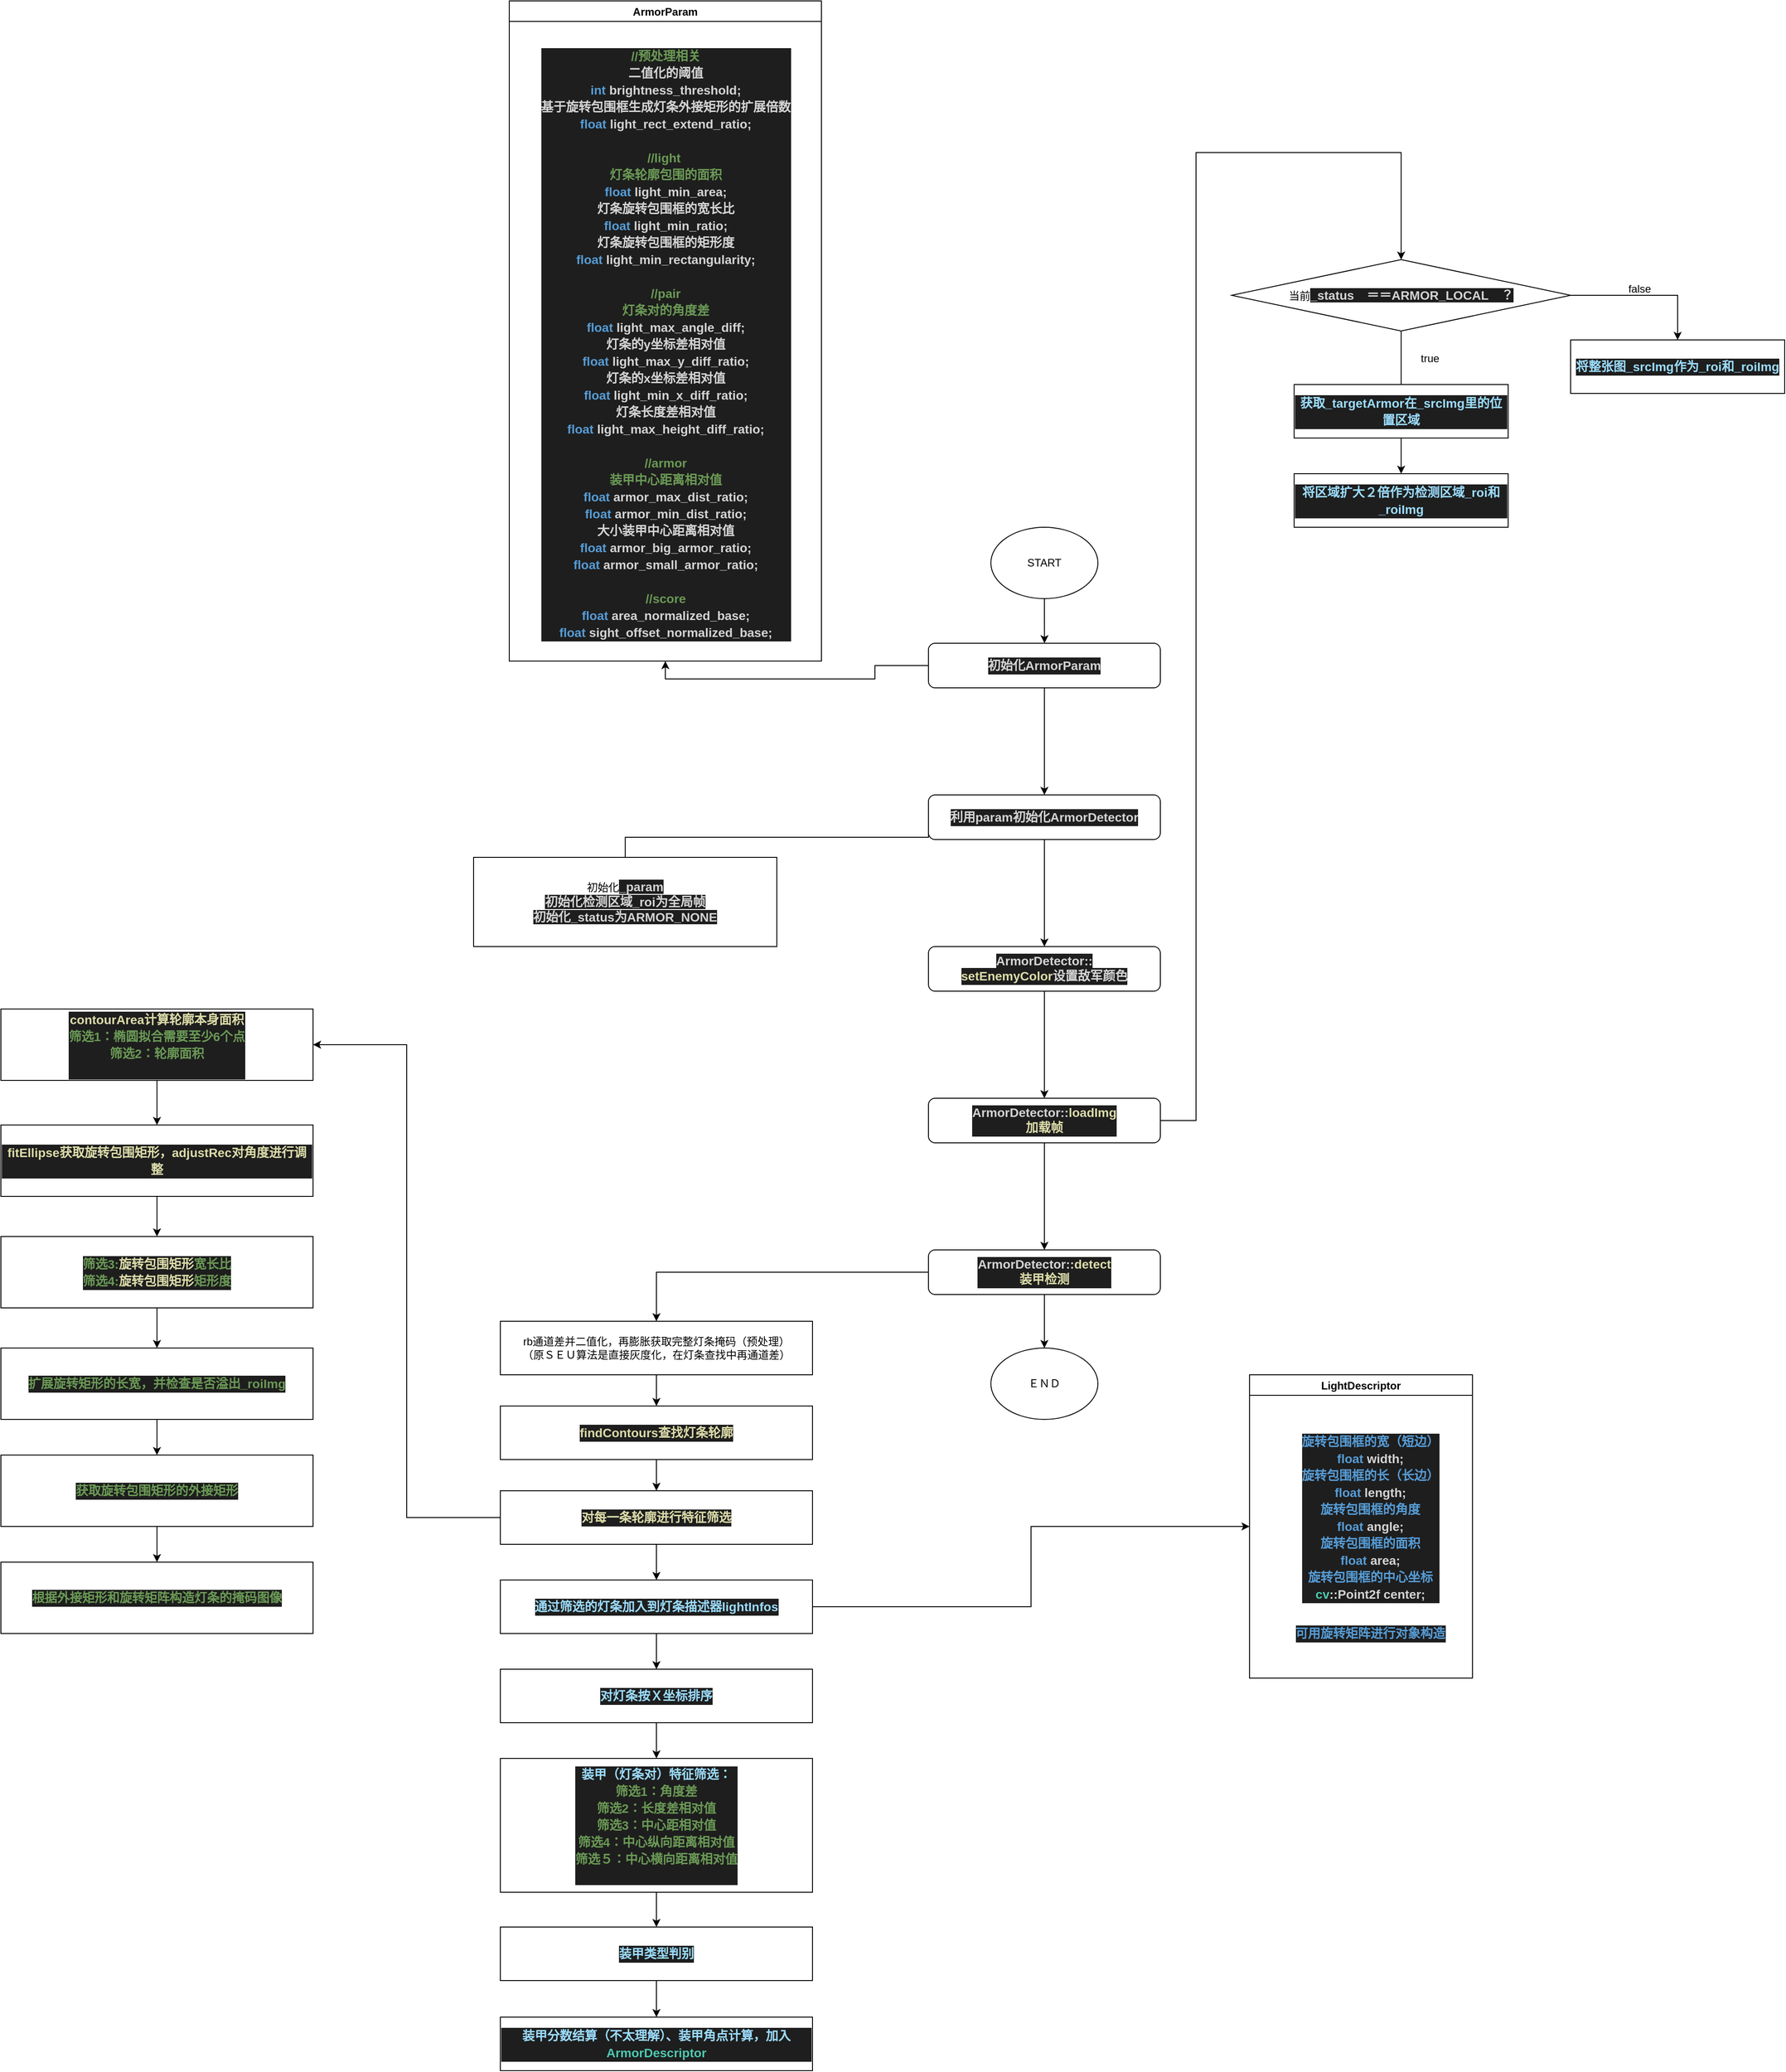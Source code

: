 <mxfile version="13.1.3">
    <diagram id="6hGFLwfOUW9BJ-s0fimq" name="Page-1">
        <mxGraphModel dx="2185" dy="1950" grid="1" gridSize="10" guides="1" tooltips="1" connect="1" arrows="1" fold="1" page="1" pageScale="1" pageWidth="827" pageHeight="1169" math="0" shadow="0">
            <root>
                <mxCell id="0"/>
                <mxCell id="1" parent="0"/>
                <mxCell id="8" style="edgeStyle=orthogonalEdgeStyle;rounded=0;orthogonalLoop=1;jettySize=auto;html=1;exitX=0.5;exitY=1;exitDx=0;exitDy=0;entryX=0.5;entryY=0;entryDx=0;entryDy=0;" edge="1" parent="1" source="2" target="7">
                    <mxGeometry relative="1" as="geometry"/>
                </mxCell>
                <mxCell id="33" style="edgeStyle=orthogonalEdgeStyle;rounded=0;orthogonalLoop=1;jettySize=auto;html=1;exitX=0;exitY=0.5;exitDx=0;exitDy=0;entryX=0.5;entryY=1;entryDx=0;entryDy=0;" edge="1" parent="1" source="2" target="30">
                    <mxGeometry relative="1" as="geometry"/>
                </mxCell>
                <mxCell id="2" value="&lt;div style=&quot;color: rgb(212 , 212 , 212) ; background-color: rgb(30 , 30 , 30) ; font-weight: 600 ; font-size: 14px ; line-height: 19px&quot;&gt;初始化ArmorParam&lt;/div&gt;" style="rounded=1;whiteSpace=wrap;html=1;" vertex="1" parent="1">
                    <mxGeometry x="620" y="-330" width="260" height="50" as="geometry"/>
                </mxCell>
                <mxCell id="6" style="edgeStyle=orthogonalEdgeStyle;rounded=0;orthogonalLoop=1;jettySize=auto;html=1;exitX=0.5;exitY=1;exitDx=0;exitDy=0;entryX=0.462;entryY=0;entryDx=0;entryDy=0;entryPerimeter=0;" edge="1" parent="1" source="4">
                    <mxGeometry relative="1" as="geometry">
                        <mxPoint x="750.12" y="-330" as="targetPoint"/>
                    </mxGeometry>
                </mxCell>
                <mxCell id="4" value="START" style="ellipse;whiteSpace=wrap;html=1;" vertex="1" parent="1">
                    <mxGeometry x="690" y="-460" width="120" height="80" as="geometry"/>
                </mxCell>
                <mxCell id="10" style="edgeStyle=orthogonalEdgeStyle;rounded=0;orthogonalLoop=1;jettySize=auto;html=1;exitX=0.5;exitY=1;exitDx=0;exitDy=0;entryX=0.5;entryY=0;entryDx=0;entryDy=0;" edge="1" parent="1" source="7" target="9">
                    <mxGeometry relative="1" as="geometry"/>
                </mxCell>
                <mxCell id="7" value="&lt;div style=&quot;color: rgb(212 , 212 , 212) ; background-color: rgb(30 , 30 , 30) ; font-weight: 600 ; font-size: 14px ; line-height: 19px&quot;&gt;利用param初始化&lt;span&gt;ArmorDetector&lt;/span&gt;&lt;/div&gt;" style="rounded=1;whiteSpace=wrap;html=1;" vertex="1" parent="1">
                    <mxGeometry x="620" y="-160" width="260" height="50" as="geometry"/>
                </mxCell>
                <mxCell id="12" style="edgeStyle=orthogonalEdgeStyle;rounded=0;orthogonalLoop=1;jettySize=auto;html=1;exitX=0.5;exitY=1;exitDx=0;exitDy=0;entryX=0.5;entryY=0;entryDx=0;entryDy=0;" edge="1" parent="1" source="9" target="11">
                    <mxGeometry relative="1" as="geometry"/>
                </mxCell>
                <mxCell id="9" value="&lt;span style=&quot;color: rgb(212 , 212 , 212) ; font-size: 14px ; font-weight: 600 ; background-color: rgb(30 , 30 , 30)&quot;&gt;ArmorDetector::&lt;/span&gt;&lt;div style=&quot;color: rgb(212 , 212 , 212) ; background-color: rgb(30 , 30 , 30) ; font-weight: 600 ; font-size: 14px ; line-height: 19px&quot;&gt;&lt;span style=&quot;color: rgb(220 , 220 , 170)&quot;&gt;setEnemyColor&lt;/span&gt;设置敌军颜色&lt;/div&gt;" style="rounded=1;whiteSpace=wrap;html=1;" vertex="1" parent="1">
                    <mxGeometry x="620" y="10" width="260" height="50" as="geometry"/>
                </mxCell>
                <mxCell id="14" style="edgeStyle=orthogonalEdgeStyle;rounded=0;orthogonalLoop=1;jettySize=auto;html=1;exitX=0.5;exitY=1;exitDx=0;exitDy=0;entryX=0.5;entryY=0;entryDx=0;entryDy=0;" edge="1" parent="1" source="11" target="13">
                    <mxGeometry relative="1" as="geometry"/>
                </mxCell>
                <mxCell id="50" style="edgeStyle=orthogonalEdgeStyle;rounded=0;orthogonalLoop=1;jettySize=auto;html=1;exitX=1;exitY=0.5;exitDx=0;exitDy=0;entryX=0.5;entryY=0;entryDx=0;entryDy=0;" edge="1" parent="1" source="11" target="38">
                    <mxGeometry relative="1" as="geometry">
                        <mxPoint x="930" y="-831.667" as="targetPoint"/>
                        <Array as="points">
                            <mxPoint x="920" y="205"/>
                            <mxPoint x="920" y="-880"/>
                            <mxPoint x="1150" y="-880"/>
                        </Array>
                    </mxGeometry>
                </mxCell>
                <mxCell id="11" value="&lt;span style=&quot;color: rgb(212 , 212 , 212) ; font-size: 14px ; font-weight: 600 ; background-color: rgb(30 , 30 , 30)&quot;&gt;ArmorDetector::&lt;/span&gt;&lt;span style=&quot;color: rgb(220 , 220 , 170) ; background-color: rgb(30 , 30 , 30) ; font-size: 14px ; font-weight: 600&quot;&gt;loadImg&lt;/span&gt;&lt;div style=&quot;background-color: rgb(30 , 30 , 30) ; font-weight: 600 ; font-size: 14px ; line-height: 19px&quot;&gt;&lt;font color=&quot;#dcdcaa&quot;&gt;加载帧&lt;/font&gt;&lt;/div&gt;" style="rounded=1;whiteSpace=wrap;html=1;" vertex="1" parent="1">
                    <mxGeometry x="620" y="180" width="260" height="50" as="geometry"/>
                </mxCell>
                <mxCell id="16" style="edgeStyle=orthogonalEdgeStyle;rounded=0;orthogonalLoop=1;jettySize=auto;html=1;exitX=0.5;exitY=1;exitDx=0;exitDy=0;" edge="1" parent="1" source="13" target="15">
                    <mxGeometry relative="1" as="geometry"/>
                </mxCell>
                <mxCell id="51" style="edgeStyle=orthogonalEdgeStyle;rounded=0;orthogonalLoop=1;jettySize=auto;html=1;exitX=0;exitY=0.5;exitDx=0;exitDy=0;entryX=0.5;entryY=0;entryDx=0;entryDy=0;" edge="1" parent="1" source="13" target="49">
                    <mxGeometry relative="1" as="geometry"/>
                </mxCell>
                <mxCell id="13" value="&lt;span style=&quot;color: rgb(212 , 212 , 212) ; font-size: 14px ; font-weight: 600 ; background-color: rgb(30 , 30 , 30)&quot;&gt;ArmorDetector::&lt;/span&gt;&lt;span style=&quot;color: rgb(220 , 220 , 170) ; background-color: rgb(30 , 30 , 30) ; font-size: 14px ; font-weight: 600&quot;&gt;detect&lt;/span&gt;&lt;div style=&quot;background-color: rgb(30 , 30 , 30) ; font-weight: 600 ; font-size: 14px ; line-height: 19px&quot;&gt;&lt;font color=&quot;#dcdcaa&quot;&gt;装甲检测&lt;/font&gt;&lt;/div&gt;" style="rounded=1;whiteSpace=wrap;html=1;" vertex="1" parent="1">
                    <mxGeometry x="620" y="350" width="260" height="50" as="geometry"/>
                </mxCell>
                <mxCell id="15" value="ＥＮＤ" style="ellipse;whiteSpace=wrap;html=1;" vertex="1" parent="1">
                    <mxGeometry x="690" y="460" width="120" height="80" as="geometry"/>
                </mxCell>
                <mxCell id="30" value="ArmorParam" style="swimlane;startSize=23;" vertex="1" parent="1">
                    <mxGeometry x="150" y="-1050" width="350" height="740" as="geometry"/>
                </mxCell>
                <mxCell id="32" value="&lt;div style=&quot;background-color: rgb(30 , 30 , 30) ; font-weight: 600 ; font-size: 14px ; line-height: 19px&quot;&gt;&lt;div style=&quot;color: rgb(212 , 212 , 212)&quot;&gt;&lt;span style=&quot;color: #6a9955&quot;&gt;    //预处理相关&lt;/span&gt;&lt;/div&gt;&lt;div style=&quot;color: rgb(212 , 212 , 212)&quot;&gt;二值化的阈值&lt;span style=&quot;color: #6a9955&quot;&gt;&lt;br&gt;&lt;/span&gt;&lt;/div&gt;&lt;div style=&quot;color: rgb(212 , 212 , 212)&quot;&gt;    &lt;span style=&quot;color: #569cd6&quot;&gt;int&lt;/span&gt; brightness_threshold;&lt;/div&gt;&lt;div style=&quot;color: rgb(212 , 212 , 212)&quot;&gt;基于旋转包围框生成灯条外接矩形的扩展倍数&lt;br&gt;&lt;/div&gt;&lt;div style=&quot;color: rgb(212 , 212 , 212)&quot;&gt;    &lt;span style=&quot;color: #569cd6&quot;&gt;float&lt;/span&gt; light_rect_extend_ratio;&lt;/div&gt;&lt;br&gt;&lt;div style=&quot;color: rgb(212 , 212 , 212)&quot;&gt;    &lt;/div&gt;&lt;div style=&quot;color: rgb(212 , 212 , 212)&quot;&gt;&lt;span style=&quot;color: #6a9955&quot;&gt;    //light&amp;nbsp;&lt;/span&gt;&lt;/div&gt;&lt;div&gt;&lt;font color=&quot;#6a9955&quot;&gt;灯条轮廓包围的面积&lt;/font&gt;&lt;/div&gt;&lt;div style=&quot;color: rgb(212 , 212 , 212)&quot;&gt;    &lt;span style=&quot;color: #569cd6&quot;&gt;float&lt;/span&gt; light_min_area;&lt;/div&gt;&lt;div style=&quot;color: rgb(212 , 212 , 212)&quot;&gt;灯条旋转包围框的宽长比&lt;/div&gt;&lt;div style=&quot;color: rgb(212 , 212 , 212)&quot;&gt;    &lt;span style=&quot;color: #569cd6&quot;&gt;float&lt;/span&gt; light_min_ratio;&lt;/div&gt;&lt;div style=&quot;color: rgb(212 , 212 , 212)&quot;&gt;灯条旋转包围框的矩形度&lt;/div&gt;&lt;div style=&quot;color: rgb(212 , 212 , 212)&quot;&gt;    &lt;span style=&quot;color: #569cd6&quot;&gt;float&lt;/span&gt; light_min_rectangularity;&lt;/div&gt;&lt;br&gt;&lt;div style=&quot;color: rgb(212 , 212 , 212)&quot;&gt;&lt;span style=&quot;color: #6a9955&quot;&gt;    //pair&lt;/span&gt;&lt;/div&gt;&lt;div style=&quot;color: rgb(212 , 212 , 212)&quot;&gt;&lt;span style=&quot;color: #6a9955&quot;&gt;灯条对的角度差&lt;/span&gt;&lt;/div&gt;&lt;div style=&quot;color: rgb(212 , 212 , 212)&quot;&gt;    &lt;span style=&quot;color: #569cd6&quot;&gt;float&lt;/span&gt; light_max_angle_diff;&lt;/div&gt;&lt;div style=&quot;color: rgb(212 , 212 , 212)&quot;&gt;灯条的y坐标差相对值&lt;/div&gt;&lt;div style=&quot;color: rgb(212 , 212 , 212)&quot;&gt;    &lt;span style=&quot;color: #569cd6&quot;&gt;float&lt;/span&gt; light_max_y_diff_ratio;&lt;/div&gt;&lt;div style=&quot;color: rgb(212 , 212 , 212)&quot;&gt;灯条的x坐标差相对值&lt;/div&gt;&lt;div style=&quot;color: rgb(212 , 212 , 212)&quot;&gt;    &lt;span style=&quot;color: #569cd6&quot;&gt;float&lt;/span&gt; light_min_x_diff_ratio;&lt;/div&gt;&lt;div style=&quot;color: rgb(212 , 212 , 212)&quot;&gt;灯条长度差相对值&lt;/div&gt;&lt;div style=&quot;color: rgb(212 , 212 , 212)&quot;&gt;&lt;span style=&quot;color: rgb(86 , 156 , 214)&quot;&gt;float&lt;/span&gt;&amp;nbsp;light_max_height_diff_ratio;&lt;br&gt;&lt;/div&gt;&lt;br&gt;&lt;div style=&quot;color: rgb(212 , 212 , 212)&quot;&gt;&lt;span style=&quot;color: #6a9955&quot;&gt;    //armor&lt;/span&gt;&lt;/div&gt;&lt;div style=&quot;color: rgb(212 , 212 , 212)&quot;&gt;&lt;span style=&quot;color: #6a9955&quot;&gt;装甲中心距离相对值&lt;/span&gt;&lt;/div&gt;&lt;div style=&quot;color: rgb(212 , 212 , 212)&quot;&gt;    &lt;span style=&quot;color: #569cd6&quot;&gt;float&lt;/span&gt; armor_max_dist_ratio;&lt;/div&gt;&lt;div style=&quot;color: rgb(212 , 212 , 212)&quot;&gt;    &lt;span style=&quot;color: #569cd6&quot;&gt;float&lt;/span&gt; armor_min_dist_ratio;&lt;/div&gt;&lt;div style=&quot;color: rgb(212 , 212 , 212)&quot;&gt;大小装甲中心距离相对值&lt;/div&gt;&lt;div style=&quot;color: rgb(212 , 212 , 212)&quot;&gt;    &lt;span style=&quot;color: #569cd6&quot;&gt;float&lt;/span&gt; armor_big_armor_ratio;&lt;/div&gt;&lt;div style=&quot;color: rgb(212 , 212 , 212)&quot;&gt;    &lt;span style=&quot;color: #569cd6&quot;&gt;float&lt;/span&gt; armor_small_armor_ratio;&lt;/div&gt;&lt;br&gt;&lt;div style=&quot;color: rgb(212 , 212 , 212)&quot;&gt;&lt;span style=&quot;color: #6a9955&quot;&gt;    //score&lt;/span&gt;&lt;/div&gt;&lt;div style=&quot;color: rgb(212 , 212 , 212)&quot;&gt;    &lt;span style=&quot;color: #569cd6&quot;&gt;float&lt;/span&gt; area_normalized_base;&lt;/div&gt;&lt;div style=&quot;color: rgb(212 , 212 , 212)&quot;&gt;    &lt;span style=&quot;color: #569cd6&quot;&gt;float&lt;/span&gt; sight_offset_normalized_base;&lt;/div&gt;&lt;/div&gt;" style="text;html=1;align=center;verticalAlign=middle;resizable=0;points=[];autosize=1;" vertex="1" parent="30">
                    <mxGeometry x="25" y="50" width="300" height="670" as="geometry"/>
                </mxCell>
                <mxCell id="34" value="初始化&lt;span style=&quot;background-color: rgb(30 , 30 , 30) ; color: rgb(212 , 212 , 212) ; font-size: 14px ; font-weight: 600&quot;&gt;_param&lt;br&gt;初始化检测区域&lt;/span&gt;&lt;span style=&quot;background-color: rgb(30 , 30 , 30) ; color: rgb(212 , 212 , 212) ; font-size: 14px ; font-weight: 600&quot;&gt;_roi为全局帧&lt;br&gt;初始化&lt;/span&gt;&lt;span style=&quot;background-color: rgb(30 , 30 , 30) ; color: rgb(212 , 212 , 212) ; font-size: 14px ; font-weight: 600&quot;&gt;_status为&lt;/span&gt;&lt;span style=&quot;background-color: rgb(30 , 30 , 30) ; color: rgb(212 , 212 , 212) ; font-size: 14px ; font-weight: 600&quot;&gt;ARMOR_NONE&lt;/span&gt;" style="whiteSpace=wrap;html=1;align=center;verticalAlign=middle;treeFolding=1;treeMoving=1;newEdgeStyle={&quot;edgeStyle&quot;:&quot;elbowEdgeStyle&quot;,&quot;startArrow&quot;:&quot;none&quot;,&quot;endArrow&quot;:&quot;none&quot;};" vertex="1" parent="1">
                    <mxGeometry x="110" y="-90" width="340" height="100" as="geometry"/>
                </mxCell>
                <mxCell id="35" value="" style="edgeStyle=elbowEdgeStyle;elbow=vertical;startArrow=none;endArrow=none;rounded=0;exitX=0;exitY=0.5;exitDx=0;exitDy=0;" edge="1" target="34" parent="1" source="7">
                    <mxGeometry relative="1" as="geometry">
                        <mxPoint x="330" y="-130" as="sourcePoint"/>
                    </mxGeometry>
                </mxCell>
                <mxCell id="47" style="edgeStyle=orthogonalEdgeStyle;rounded=0;orthogonalLoop=1;jettySize=auto;html=1;exitX=1;exitY=0.5;exitDx=0;exitDy=0;entryX=0.5;entryY=0;entryDx=0;entryDy=0;" edge="1" parent="1" source="38" target="46">
                    <mxGeometry relative="1" as="geometry"/>
                </mxCell>
                <mxCell id="38" value="&lt;span&gt;当前&lt;/span&gt;&lt;span style=&quot;background-color: rgb(30 , 30 , 30) ; color: rgb(212 , 212 , 212) ; font-size: 14px ; font-weight: 600&quot;&gt;_status　＝＝&lt;/span&gt;&lt;span style=&quot;background-color: rgb(30 , 30 , 30) ; color: rgb(212 , 212 , 212) ; font-size: 14px ; font-weight: 600&quot;&gt;ARMOR_LOCAL&lt;/span&gt;&lt;span style=&quot;background-color: rgb(30 , 30 , 30) ; color: rgb(212 , 212 , 212) ; font-size: 14px ; font-weight: 600&quot;&gt;　？&lt;/span&gt;" style="rhombus;whiteSpace=wrap;html=1;" vertex="1" parent="1">
                    <mxGeometry x="960" y="-760" width="380" height="80" as="geometry"/>
                </mxCell>
                <mxCell id="42" style="edgeStyle=orthogonalEdgeStyle;rounded=0;orthogonalLoop=1;jettySize=auto;html=1;exitX=0.5;exitY=1;exitDx=0;exitDy=0;entryX=0.5;entryY=0;entryDx=0;entryDy=0;" edge="1" parent="1" source="39" target="41">
                    <mxGeometry relative="1" as="geometry"/>
                </mxCell>
                <mxCell id="39" value="&lt;div style=&quot;color: rgb(212 , 212 , 212) ; background-color: rgb(30 , 30 , 30) ; font-weight: 600 ; font-size: 14px ; line-height: 19px&quot;&gt;&lt;span style=&quot;color: #9cdcfe&quot;&gt;获取_targetArmor在_srcImg里的位置区域&lt;/span&gt;&lt;/div&gt;" style="whiteSpace=wrap;html=1;align=center;verticalAlign=middle;treeFolding=1;treeMoving=1;newEdgeStyle={&quot;edgeStyle&quot;:&quot;elbowEdgeStyle&quot;,&quot;startArrow&quot;:&quot;none&quot;,&quot;endArrow&quot;:&quot;none&quot;};" vertex="1" parent="1">
                    <mxGeometry x="1030" y="-620" width="240" height="60" as="geometry"/>
                </mxCell>
                <mxCell id="40" value="" style="edgeStyle=elbowEdgeStyle;elbow=vertical;startArrow=none;endArrow=none;rounded=0;exitX=0.5;exitY=1;exitDx=0;exitDy=0;" edge="1" target="39" parent="1" source="38">
                    <mxGeometry relative="1" as="geometry">
                        <mxPoint x="1151" y="-660" as="sourcePoint"/>
                    </mxGeometry>
                </mxCell>
                <mxCell id="41" value="&lt;div style=&quot;background-color: rgb(30 , 30 , 30) ; font-weight: 600 ; font-size: 14px ; line-height: 19px&quot;&gt;&lt;font color=&quot;#9cdcfe&quot;&gt;将区域扩大２倍作为检测区域_roi和_roiImg&lt;/font&gt;&lt;/div&gt;" style="whiteSpace=wrap;html=1;align=center;verticalAlign=middle;treeFolding=1;treeMoving=1;newEdgeStyle={&quot;edgeStyle&quot;:&quot;elbowEdgeStyle&quot;,&quot;startArrow&quot;:&quot;none&quot;,&quot;endArrow&quot;:&quot;none&quot;};" vertex="1" parent="1">
                    <mxGeometry x="1030" y="-520" width="240" height="60" as="geometry"/>
                </mxCell>
                <mxCell id="43" value="true" style="text;html=1;align=center;verticalAlign=middle;resizable=0;points=[];autosize=1;" vertex="1" parent="1">
                    <mxGeometry x="1162" y="-659" width="40" height="20" as="geometry"/>
                </mxCell>
                <mxCell id="46" value="&lt;div style=&quot;background-color: rgb(30 , 30 , 30) ; font-weight: 600 ; font-size: 14px ; line-height: 19px&quot;&gt;&lt;font color=&quot;#9cdcfe&quot;&gt;将整张图_srcImg作为_roi和_roiImg&lt;/font&gt;&lt;/div&gt;" style="whiteSpace=wrap;html=1;align=center;verticalAlign=middle;treeFolding=1;treeMoving=1;newEdgeStyle={&quot;edgeStyle&quot;:&quot;elbowEdgeStyle&quot;,&quot;startArrow&quot;:&quot;none&quot;,&quot;endArrow&quot;:&quot;none&quot;};" vertex="1" parent="1">
                    <mxGeometry x="1340" y="-670" width="240" height="60" as="geometry"/>
                </mxCell>
                <mxCell id="48" value="false&lt;br&gt;" style="text;html=1;align=center;verticalAlign=middle;resizable=0;points=[];autosize=1;" vertex="1" parent="1">
                    <mxGeometry x="1397" y="-737" width="40" height="20" as="geometry"/>
                </mxCell>
                <mxCell id="53" style="edgeStyle=orthogonalEdgeStyle;rounded=0;orthogonalLoop=1;jettySize=auto;html=1;exitX=0.5;exitY=1;exitDx=0;exitDy=0;entryX=0.5;entryY=0;entryDx=0;entryDy=0;" edge="1" parent="1" source="49" target="52">
                    <mxGeometry relative="1" as="geometry"/>
                </mxCell>
                <mxCell id="49" value="rb通道差并二值化，再膨胀获取完整灯条掩码（预处理）&lt;br&gt;（原ＳＥＵ算法是直接灰度化，在灯条查找中再通道差）" style="rounded=0;whiteSpace=wrap;html=1;" vertex="1" parent="1">
                    <mxGeometry x="140" y="430" width="350" height="60" as="geometry"/>
                </mxCell>
                <mxCell id="55" style="edgeStyle=orthogonalEdgeStyle;rounded=0;orthogonalLoop=1;jettySize=auto;html=1;exitX=0.5;exitY=1;exitDx=0;exitDy=0;entryX=0.5;entryY=0;entryDx=0;entryDy=0;" edge="1" parent="1" source="52" target="54">
                    <mxGeometry relative="1" as="geometry"/>
                </mxCell>
                <mxCell id="52" value="&lt;div style=&quot;color: rgb(212 , 212 , 212) ; background-color: rgb(30 , 30 , 30) ; font-weight: 600 ; font-size: 14px ; line-height: 19px&quot;&gt;&lt;span style=&quot;color: #dcdcaa&quot;&gt;findContours查找灯条轮廓&lt;/span&gt;&lt;/div&gt;" style="rounded=0;whiteSpace=wrap;html=1;" vertex="1" parent="1">
                    <mxGeometry x="140" y="525" width="350" height="60" as="geometry"/>
                </mxCell>
                <mxCell id="63" style="edgeStyle=orthogonalEdgeStyle;rounded=0;orthogonalLoop=1;jettySize=auto;html=1;exitX=0.5;exitY=1;exitDx=0;exitDy=0;entryX=0.5;entryY=0;entryDx=0;entryDy=0;" edge="1" parent="1" source="54" target="56">
                    <mxGeometry relative="1" as="geometry"/>
                </mxCell>
                <mxCell id="67" style="edgeStyle=orthogonalEdgeStyle;rounded=0;orthogonalLoop=1;jettySize=auto;html=1;exitX=0;exitY=0.5;exitDx=0;exitDy=0;entryX=1;entryY=0.5;entryDx=0;entryDy=0;" edge="1" parent="1" source="54" target="65">
                    <mxGeometry relative="1" as="geometry"/>
                </mxCell>
                <mxCell id="54" value="&lt;div style=&quot;color: rgb(212 , 212 , 212) ; background-color: rgb(30 , 30 , 30) ; font-weight: 600 ; font-size: 14px ; line-height: 19px&quot;&gt;&lt;span style=&quot;color: #dcdcaa&quot;&gt;对每一条轮廓进行特征筛选&lt;/span&gt;&lt;/div&gt;" style="rounded=0;whiteSpace=wrap;html=1;" vertex="1" parent="1">
                    <mxGeometry x="140" y="620" width="350" height="60" as="geometry"/>
                </mxCell>
                <mxCell id="60" style="edgeStyle=orthogonalEdgeStyle;rounded=0;orthogonalLoop=1;jettySize=auto;html=1;exitX=1;exitY=0.5;exitDx=0;exitDy=0;entryX=0;entryY=0.5;entryDx=0;entryDy=0;" edge="1" parent="1" source="56" target="58">
                    <mxGeometry relative="1" as="geometry">
                        <mxPoint x="890.0" y="550.0" as="targetPoint"/>
                    </mxGeometry>
                </mxCell>
                <mxCell id="81" style="edgeStyle=orthogonalEdgeStyle;rounded=0;orthogonalLoop=1;jettySize=auto;html=1;exitX=0.5;exitY=1;exitDx=0;exitDy=0;entryX=0.5;entryY=0;entryDx=0;entryDy=0;" edge="1" parent="1" source="56" target="80">
                    <mxGeometry relative="1" as="geometry"/>
                </mxCell>
                <mxCell id="56" value="&lt;div style=&quot;color: rgb(212 , 212 , 212) ; background-color: rgb(30 , 30 , 30) ; font-weight: 600 ; font-size: 14px ; line-height: 19px&quot;&gt;&lt;div style=&quot;line-height: 19px&quot;&gt;&lt;span style=&quot;color: #9cdcfe&quot;&gt;通过筛选的灯条加入到灯条描述器lightInfos&lt;/span&gt;&lt;/div&gt;&lt;/div&gt;" style="rounded=0;whiteSpace=wrap;html=1;" vertex="1" parent="1">
                    <mxGeometry x="140" y="720" width="350" height="60" as="geometry"/>
                </mxCell>
                <mxCell id="58" value="LightDescriptor" style="swimlane;" vertex="1" parent="1">
                    <mxGeometry x="980" y="490" width="250" height="340" as="geometry"/>
                </mxCell>
                <mxCell id="59" value="&lt;div style=&quot;background-color: rgb(30 , 30 , 30) ; font-weight: 600 ; font-size: 14px ; line-height: 19px&quot;&gt;&lt;div style=&quot;color: rgb(212 , 212 , 212)&quot;&gt;&lt;div style=&quot;line-height: 19px&quot;&gt;&lt;div&gt;&lt;span style=&quot;color: #569cd6&quot;&gt;旋转包围框的宽（短边）&lt;/span&gt;&lt;/div&gt;&lt;div&gt;    &lt;span style=&quot;color: #569cd6&quot;&gt;float&lt;/span&gt; width;&lt;/div&gt;&lt;div&gt;&lt;span style=&quot;color: rgb(86 , 156 , 214)&quot;&gt;旋转包围框的长（长边）&lt;/span&gt;&lt;br&gt;&lt;/div&gt;&lt;div&gt;    &lt;span style=&quot;color: #569cd6&quot;&gt;float&lt;/span&gt; length;&lt;/div&gt;&lt;div&gt;&lt;span style=&quot;color: rgb(86 , 156 , 214)&quot;&gt;旋转包围框的角度&lt;/span&gt;&lt;br&gt;&lt;/div&gt;&lt;div&gt;    &lt;span style=&quot;color: #569cd6&quot;&gt;float&lt;/span&gt; angle;&lt;/div&gt;&lt;div&gt;&lt;span style=&quot;color: rgb(86 , 156 , 214)&quot;&gt;旋转包围框的面积&lt;/span&gt;&lt;br&gt;&lt;/div&gt;&lt;div&gt;    &lt;span style=&quot;color: #569cd6&quot;&gt;float&lt;/span&gt; area;&lt;/div&gt;&lt;div&gt;&lt;span style=&quot;color: rgb(86 , 156 , 214)&quot;&gt;旋转包围框的中心坐标&lt;/span&gt;&lt;br&gt;&lt;/div&gt;&lt;div&gt;    &lt;span style=&quot;color: #4ec9b0&quot;&gt;cv&lt;/span&gt;::Point2f center;&lt;/div&gt;&lt;/div&gt;&lt;/div&gt;&lt;/div&gt;" style="text;html=1;align=center;verticalAlign=middle;resizable=0;points=[];autosize=1;" vertex="1" parent="58">
                    <mxGeometry x="50" y="60" width="170" height="200" as="geometry"/>
                </mxCell>
                <mxCell id="61" value="&lt;div style=&quot;background-color: rgb(30 , 30 , 30) ; font-weight: 600 ; font-size: 14px ; line-height: 19px&quot;&gt;&lt;div&gt;&lt;div style=&quot;line-height: 19px&quot;&gt;&lt;font color=&quot;#569cd6&quot;&gt;可用旋转矩阵进行对象构造&lt;/font&gt;&lt;/div&gt;&lt;/div&gt;&lt;/div&gt;" style="text;html=1;align=center;verticalAlign=middle;resizable=0;points=[];autosize=1;" vertex="1" parent="58">
                    <mxGeometry x="45" y="280" width="180" height="20" as="geometry"/>
                </mxCell>
                <mxCell id="69" style="edgeStyle=orthogonalEdgeStyle;rounded=0;orthogonalLoop=1;jettySize=auto;html=1;exitX=0.5;exitY=1;exitDx=0;exitDy=0;entryX=0.5;entryY=0;entryDx=0;entryDy=0;" edge="1" parent="1" source="65" target="68">
                    <mxGeometry relative="1" as="geometry"/>
                </mxCell>
                <mxCell id="65" value="&lt;div style=&quot;color: rgb(212 , 212 , 212) ; background-color: rgb(30 , 30 , 30) ; font-weight: 600 ; font-size: 14px ; line-height: 19px&quot;&gt;&lt;div style=&quot;line-height: 19px&quot;&gt;&lt;span style=&quot;color: #dcdcaa&quot;&gt;contourArea计算轮廓本身面积&lt;/span&gt;&lt;/div&gt;&lt;div style=&quot;line-height: 19px&quot;&gt;&lt;div style=&quot;line-height: 19px&quot;&gt;&lt;div&gt;&lt;span style=&quot;color: #6a9955&quot;&gt;筛选1：椭圆拟合需要至少6个点&lt;/span&gt;&lt;/div&gt;&lt;div&gt;&lt;span style=&quot;color: rgb(106 , 153 , 85)&quot;&gt;筛选2：轮廓面积&lt;/span&gt;&lt;/div&gt;&lt;div&gt;&lt;span style=&quot;color: #6a9955&quot;&gt;&lt;br&gt;&lt;/span&gt;&lt;/div&gt;&lt;/div&gt;&lt;/div&gt;&lt;/div&gt;" style="rounded=0;whiteSpace=wrap;html=1;" vertex="1" parent="1">
                    <mxGeometry x="-420" y="80" width="350" height="80" as="geometry"/>
                </mxCell>
                <mxCell id="72" style="edgeStyle=orthogonalEdgeStyle;rounded=0;orthogonalLoop=1;jettySize=auto;html=1;exitX=0.5;exitY=1;exitDx=0;exitDy=0;entryX=0.5;entryY=0;entryDx=0;entryDy=0;" edge="1" parent="1" source="68" target="71">
                    <mxGeometry relative="1" as="geometry"/>
                </mxCell>
                <mxCell id="68" value="&lt;div style=&quot;color: rgb(212 , 212 , 212) ; background-color: rgb(30 , 30 , 30) ; font-weight: 600 ; font-size: 14px ; line-height: 19px&quot;&gt;&lt;div style=&quot;line-height: 19px&quot;&gt;&lt;div style=&quot;line-height: 19px&quot;&gt;&lt;span style=&quot;color: #dcdcaa&quot;&gt;fitEllipse获取旋转包围矩形，&lt;/span&gt;&lt;span style=&quot;color: rgb(220 , 220 , 170)&quot;&gt;adjustRec&lt;/span&gt;&lt;span style=&quot;color: rgb(220 , 220 , 170)&quot;&gt;对角度进行调整&lt;/span&gt;&lt;/div&gt;&lt;/div&gt;&lt;/div&gt;" style="rounded=0;whiteSpace=wrap;html=1;" vertex="1" parent="1">
                    <mxGeometry x="-420" y="210" width="350" height="80" as="geometry"/>
                </mxCell>
                <mxCell id="74" style="edgeStyle=orthogonalEdgeStyle;rounded=0;orthogonalLoop=1;jettySize=auto;html=1;exitX=0.5;exitY=1;exitDx=0;exitDy=0;entryX=0.5;entryY=0;entryDx=0;entryDy=0;" edge="1" parent="1" source="71" target="73">
                    <mxGeometry relative="1" as="geometry"/>
                </mxCell>
                <mxCell id="71" value="&lt;div style=&quot;color: rgb(212 , 212 , 212) ; background-color: rgb(30 , 30 , 30) ; font-weight: 600 ; font-size: 14px ; line-height: 19px&quot;&gt;&lt;div style=&quot;line-height: 19px&quot;&gt;&lt;div style=&quot;line-height: 19px&quot;&gt;&lt;div style=&quot;line-height: 19px&quot;&gt;&lt;div&gt;&lt;span style=&quot;color: #6a9955&quot;&gt;筛选3:&lt;/span&gt;&lt;span style=&quot;color: rgb(220 , 220 , 170)&quot;&gt;旋转包围矩形&lt;/span&gt;&lt;span style=&quot;color: rgb(106 , 153 , 85)&quot;&gt;宽长比&lt;/span&gt;&lt;/div&gt;&lt;div&gt;&lt;span style=&quot;color: #6a9955&quot;&gt;筛选4:&lt;/span&gt;&lt;span style=&quot;color: rgb(220 , 220 , 170)&quot;&gt;旋转包围矩形&lt;/span&gt;&lt;span style=&quot;color: rgb(106 , 153 , 85)&quot;&gt;矩形度&lt;/span&gt;&lt;/div&gt;&lt;/div&gt;&lt;/div&gt;&lt;/div&gt;&lt;/div&gt;" style="rounded=0;whiteSpace=wrap;html=1;" vertex="1" parent="1">
                    <mxGeometry x="-420" y="335" width="350" height="80" as="geometry"/>
                </mxCell>
                <mxCell id="76" style="edgeStyle=orthogonalEdgeStyle;rounded=0;orthogonalLoop=1;jettySize=auto;html=1;exitX=0.5;exitY=1;exitDx=0;exitDy=0;entryX=0.5;entryY=0;entryDx=0;entryDy=0;" edge="1" parent="1" source="73" target="75">
                    <mxGeometry relative="1" as="geometry"/>
                </mxCell>
                <mxCell id="73" value="&lt;div style=&quot;background-color: rgb(30 , 30 , 30) ; font-weight: 600 ; font-size: 14px ; line-height: 19px&quot;&gt;&lt;div style=&quot;line-height: 19px&quot;&gt;&lt;div style=&quot;line-height: 19px&quot;&gt;&lt;div style=&quot;line-height: 19px&quot;&gt;&lt;font color=&quot;#6a9955&quot;&gt;扩展旋转矩形的长宽，并检查是否溢出_roiImg&lt;/font&gt;&lt;/div&gt;&lt;/div&gt;&lt;/div&gt;&lt;/div&gt;" style="rounded=0;whiteSpace=wrap;html=1;" vertex="1" parent="1">
                    <mxGeometry x="-420" y="460" width="350" height="80" as="geometry"/>
                </mxCell>
                <mxCell id="79" style="edgeStyle=orthogonalEdgeStyle;rounded=0;orthogonalLoop=1;jettySize=auto;html=1;exitX=0.5;exitY=1;exitDx=0;exitDy=0;entryX=0.5;entryY=0;entryDx=0;entryDy=0;" edge="1" parent="1" source="75" target="78">
                    <mxGeometry relative="1" as="geometry"/>
                </mxCell>
                <mxCell id="75" value="&lt;div style=&quot;background-color: rgb(30 , 30 , 30) ; font-weight: 600 ; font-size: 14px ; line-height: 19px&quot;&gt;&lt;div style=&quot;line-height: 19px&quot;&gt;&lt;div style=&quot;line-height: 19px&quot;&gt;&lt;div style=&quot;line-height: 19px&quot;&gt;&lt;font color=&quot;#6a9955&quot;&gt;获取旋转包围矩形的外接矩形&lt;/font&gt;&lt;/div&gt;&lt;/div&gt;&lt;/div&gt;&lt;/div&gt;" style="rounded=0;whiteSpace=wrap;html=1;" vertex="1" parent="1">
                    <mxGeometry x="-420" y="580" width="350" height="80" as="geometry"/>
                </mxCell>
                <mxCell id="78" value="&lt;div style=&quot;background-color: rgb(30 , 30 , 30) ; font-weight: 600 ; font-size: 14px ; line-height: 19px&quot;&gt;&lt;div style=&quot;line-height: 19px&quot;&gt;&lt;div style=&quot;line-height: 19px&quot;&gt;&lt;div style=&quot;line-height: 19px&quot;&gt;&lt;font color=&quot;#6a9955&quot;&gt;根据外接矩形和旋转矩阵构造灯条的掩码图像&lt;/font&gt;&lt;/div&gt;&lt;/div&gt;&lt;/div&gt;&lt;/div&gt;" style="rounded=0;whiteSpace=wrap;html=1;" vertex="1" parent="1">
                    <mxGeometry x="-420" y="700" width="350" height="80" as="geometry"/>
                </mxCell>
                <mxCell id="83" style="edgeStyle=orthogonalEdgeStyle;rounded=0;orthogonalLoop=1;jettySize=auto;html=1;exitX=0.5;exitY=1;exitDx=0;exitDy=0;entryX=0.5;entryY=0;entryDx=0;entryDy=0;" edge="1" parent="1" source="80" target="82">
                    <mxGeometry relative="1" as="geometry"/>
                </mxCell>
                <mxCell id="80" value="&lt;div style=&quot;color: rgb(212 , 212 , 212) ; background-color: rgb(30 , 30 , 30) ; font-weight: 600 ; font-size: 14px ; line-height: 19px&quot;&gt;&lt;div style=&quot;line-height: 19px&quot;&gt;&lt;span style=&quot;color: #9cdcfe&quot;&gt;对灯条按Ｘ坐标排序&lt;/span&gt;&lt;/div&gt;&lt;/div&gt;" style="rounded=0;whiteSpace=wrap;html=1;" vertex="1" parent="1">
                    <mxGeometry x="140" y="820" width="350" height="60" as="geometry"/>
                </mxCell>
                <mxCell id="85" style="edgeStyle=orthogonalEdgeStyle;rounded=0;orthogonalLoop=1;jettySize=auto;html=1;exitX=0.5;exitY=1;exitDx=0;exitDy=0;entryX=0.5;entryY=0;entryDx=0;entryDy=0;" edge="1" parent="1" source="82" target="84">
                    <mxGeometry relative="1" as="geometry"/>
                </mxCell>
                <mxCell id="82" value="&lt;div style=&quot;color: rgb(212 , 212 , 212) ; background-color: rgb(30 , 30 , 30) ; font-weight: 600 ; font-size: 14px ; line-height: 19px&quot;&gt;&lt;div style=&quot;line-height: 19px&quot;&gt;&lt;span style=&quot;color: #9cdcfe&quot;&gt;装甲（灯条对）特征筛选：&lt;/span&gt;&lt;/div&gt;&lt;div style=&quot;line-height: 19px&quot;&gt;&lt;div style=&quot;line-height: 19px&quot;&gt;&lt;span style=&quot;color: #6a9955&quot;&gt;筛选1：角度差&lt;/span&gt;&lt;/div&gt;&lt;div style=&quot;line-height: 19px&quot;&gt;&lt;div style=&quot;line-height: 19px&quot;&gt;&lt;span style=&quot;color: #6a9955&quot;&gt;筛选2：长度差相对值&lt;/span&gt;&lt;/div&gt;&lt;div style=&quot;line-height: 19px&quot;&gt;&lt;div style=&quot;line-height: 19px&quot;&gt;&lt;span style=&quot;color: #6a9955&quot;&gt;筛选3：中心距相对值&lt;/span&gt;&lt;/div&gt;&lt;div style=&quot;line-height: 19px&quot;&gt;&lt;div style=&quot;line-height: 19px&quot;&gt;&lt;span style=&quot;color: #6a9955&quot;&gt;筛选4：中心纵向距离相对值&lt;/span&gt;&lt;/div&gt;&lt;div style=&quot;line-height: 19px&quot;&gt;&lt;div style=&quot;line-height: 19px&quot;&gt;&lt;span style=&quot;color: #6a9955&quot;&gt;筛选５：中心横向距离相对值&lt;/span&gt;&lt;/div&gt;&lt;div style=&quot;line-height: 19px&quot;&gt;&lt;span style=&quot;color: #6a9955&quot;&gt;&lt;br&gt;&lt;/span&gt;&lt;/div&gt;&lt;/div&gt;&lt;/div&gt;&lt;/div&gt;&lt;/div&gt;&lt;/div&gt;&lt;/div&gt;" style="rounded=0;whiteSpace=wrap;html=1;" vertex="1" parent="1">
                    <mxGeometry x="140" y="920" width="350" height="150" as="geometry"/>
                </mxCell>
                <mxCell id="87" style="edgeStyle=orthogonalEdgeStyle;rounded=0;orthogonalLoop=1;jettySize=auto;html=1;exitX=0.5;exitY=1;exitDx=0;exitDy=0;entryX=0.5;entryY=0;entryDx=0;entryDy=0;" edge="1" parent="1" source="84" target="86">
                    <mxGeometry relative="1" as="geometry"/>
                </mxCell>
                <mxCell id="84" value="&lt;div style=&quot;color: rgb(212 , 212 , 212) ; background-color: rgb(30 , 30 , 30) ; font-weight: 600 ; font-size: 14px ; line-height: 19px&quot;&gt;&lt;div style=&quot;line-height: 19px&quot;&gt;&lt;span style=&quot;color: #9cdcfe&quot;&gt;装甲类型判别&lt;/span&gt;&lt;/div&gt;&lt;/div&gt;" style="rounded=0;whiteSpace=wrap;html=1;" vertex="1" parent="1">
                    <mxGeometry x="140" y="1109" width="350" height="60" as="geometry"/>
                </mxCell>
                <mxCell id="86" value="&lt;div style=&quot;color: rgb(212 , 212 , 212) ; background-color: rgb(30 , 30 , 30) ; font-weight: 600 ; font-size: 14px ; line-height: 19px&quot;&gt;&lt;div style=&quot;line-height: 19px&quot;&gt;&lt;span style=&quot;color: #9cdcfe&quot;&gt;装甲分数结算（不太理解）、装甲角点计算，加入&lt;/span&gt;&lt;span style=&quot;color: rgb(78 , 201 , 176)&quot;&gt;ArmorDescriptor&lt;/span&gt;&lt;/div&gt;&lt;/div&gt;" style="rounded=0;whiteSpace=wrap;html=1;" vertex="1" parent="1">
                    <mxGeometry x="140" y="1210" width="350" height="60" as="geometry"/>
                </mxCell>
            </root>
        </mxGraphModel>
    </diagram>
</mxfile>